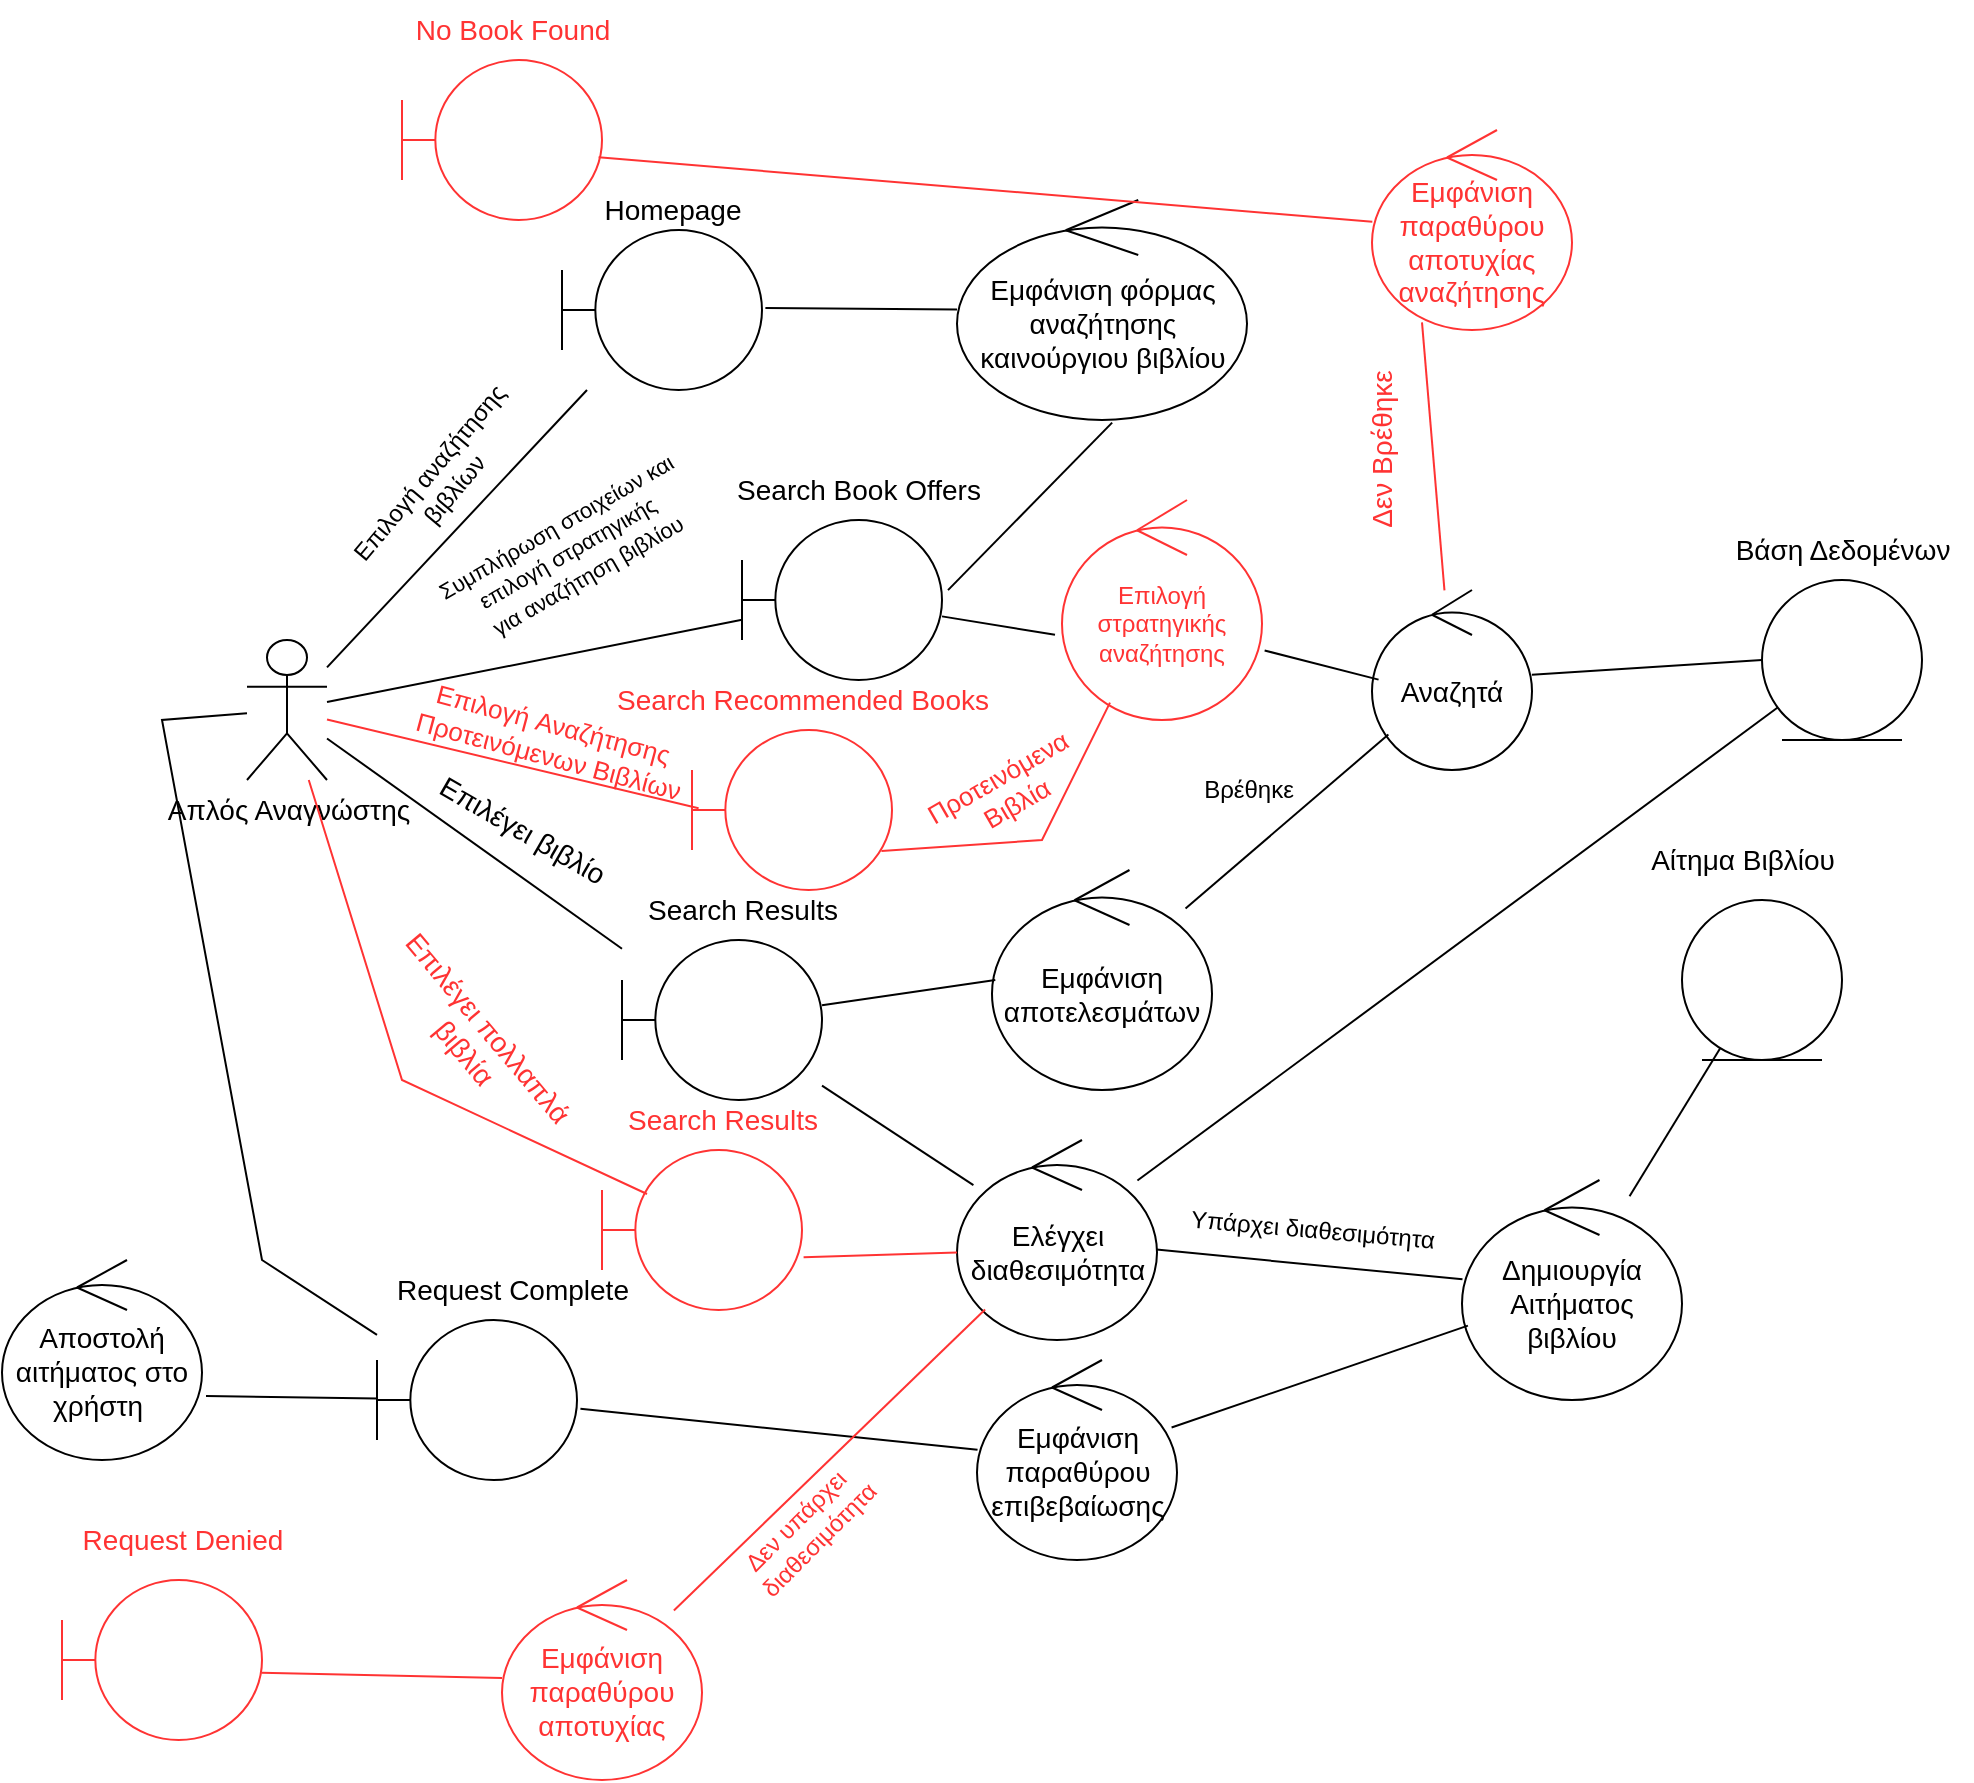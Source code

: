 <mxfile version="26.2.14">
  <diagram name="Page-1" id="1iTTIdzumYnYu7tgW8pY">
    <mxGraphModel dx="2276" dy="897" grid="1" gridSize="10" guides="1" tooltips="1" connect="1" arrows="1" fold="1" page="1" pageScale="1" pageWidth="850" pageHeight="1100" math="0" shadow="0">
      <root>
        <mxCell id="0" />
        <mxCell id="1" parent="0" />
        <mxCell id="l7MT872VKooE7eArClU3-1" value="&lt;font style=&quot;font-size: 14px;&quot;&gt;Απλός Αναγνώστης&lt;/font&gt;" style="shape=umlActor;verticalLabelPosition=bottom;verticalAlign=top;html=1;outlineConnect=0;" parent="1" vertex="1">
          <mxGeometry x="-57.5" y="320" width="40" height="70" as="geometry" />
        </mxCell>
        <mxCell id="l7MT872VKooE7eArClU3-2" value="" style="shape=umlBoundary;whiteSpace=wrap;html=1;" parent="1" vertex="1">
          <mxGeometry x="100" y="115" width="100" height="80" as="geometry" />
        </mxCell>
        <mxCell id="l7MT872VKooE7eArClU3-3" value="&lt;font style=&quot;font-size: 14px;&quot;&gt;Homepage&lt;/font&gt;" style="text;html=1;align=center;verticalAlign=middle;resizable=0;points=[];autosize=1;strokeColor=none;fillColor=none;" parent="1" vertex="1">
          <mxGeometry x="110" y="90" width="90" height="30" as="geometry" />
        </mxCell>
        <mxCell id="l7MT872VKooE7eArClU3-4" value="" style="endArrow=none;html=1;rounded=0;" parent="1" source="l7MT872VKooE7eArClU3-1" target="l7MT872VKooE7eArClU3-2" edge="1">
          <mxGeometry width="50" height="50" relative="1" as="geometry">
            <mxPoint y="350" as="sourcePoint" />
            <mxPoint x="187" y="240" as="targetPoint" />
          </mxGeometry>
        </mxCell>
        <mxCell id="l7MT872VKooE7eArClU3-5" value="&lt;font&gt;Επιλογή αναζήτησης&amp;nbsp;&lt;/font&gt;&lt;div&gt;&lt;font&gt;βιβλίων&lt;/font&gt;&lt;/div&gt;" style="text;html=1;align=center;verticalAlign=middle;resizable=0;points=[];autosize=1;strokeColor=none;fillColor=none;rotation=-50;" parent="1" vertex="1">
          <mxGeometry x="-30" y="220" width="140" height="40" as="geometry" />
        </mxCell>
        <mxCell id="Xi3O6kmKzdh9R9sVhrsC-1" value="" style="shape=umlBoundary;whiteSpace=wrap;html=1;" parent="1" vertex="1">
          <mxGeometry x="190" y="260" width="100" height="80" as="geometry" />
        </mxCell>
        <mxCell id="Xi3O6kmKzdh9R9sVhrsC-2" value="&lt;span style=&quot;font-size: 14px;&quot;&gt;Εμφάνιση φόρμας αναζήτησης καινούργιου βιβλίου&lt;/span&gt;" style="ellipse;shape=umlControl;whiteSpace=wrap;html=1;" parent="1" vertex="1">
          <mxGeometry x="297.5" y="100" width="145" height="110" as="geometry" />
        </mxCell>
        <mxCell id="Xi3O6kmKzdh9R9sVhrsC-3" value="" style="endArrow=none;html=1;rounded=0;entryX=0.535;entryY=1.012;entryDx=0;entryDy=0;entryPerimeter=0;exitX=1.03;exitY=0.438;exitDx=0;exitDy=0;exitPerimeter=0;" parent="1" source="Xi3O6kmKzdh9R9sVhrsC-1" target="Xi3O6kmKzdh9R9sVhrsC-2" edge="1">
          <mxGeometry width="50" height="50" relative="1" as="geometry">
            <mxPoint x="233" y="200" as="sourcePoint" />
            <mxPoint x="290" y="215" as="targetPoint" />
          </mxGeometry>
        </mxCell>
        <mxCell id="Xi3O6kmKzdh9R9sVhrsC-4" value="" style="endArrow=none;html=1;rounded=0;exitX=1.017;exitY=0.488;exitDx=0;exitDy=0;exitPerimeter=0;" parent="1" source="l7MT872VKooE7eArClU3-2" target="Xi3O6kmKzdh9R9sVhrsC-2" edge="1">
          <mxGeometry width="50" height="50" relative="1" as="geometry">
            <mxPoint x="225" y="150" as="sourcePoint" />
            <mxPoint x="275" y="100" as="targetPoint" />
          </mxGeometry>
        </mxCell>
        <mxCell id="Xi3O6kmKzdh9R9sVhrsC-6" value="&lt;font style=&quot;font-size: 14px;&quot;&gt;Search Book Offers&lt;/font&gt;" style="text;html=1;align=center;verticalAlign=middle;resizable=0;points=[];autosize=1;strokeColor=none;fillColor=none;" parent="1" vertex="1">
          <mxGeometry x="172.5" y="230" width="150" height="30" as="geometry" />
        </mxCell>
        <mxCell id="Xi3O6kmKzdh9R9sVhrsC-7" value="" style="ellipse;shape=umlEntity;whiteSpace=wrap;html=1;" parent="1" vertex="1">
          <mxGeometry x="700" y="290" width="80" height="80" as="geometry" />
        </mxCell>
        <mxCell id="Xi3O6kmKzdh9R9sVhrsC-8" value="&lt;font style=&quot;font-size: 14px;&quot;&gt;Βάση Δεδομένων&lt;/font&gt;" style="text;html=1;align=center;verticalAlign=middle;resizable=0;points=[];autosize=1;strokeColor=none;fillColor=none;" parent="1" vertex="1">
          <mxGeometry x="675" y="260" width="130" height="30" as="geometry" />
        </mxCell>
        <mxCell id="Xi3O6kmKzdh9R9sVhrsC-9" value="" style="endArrow=none;html=1;rounded=0;" parent="1" source="l7MT872VKooE7eArClU3-1" target="Xi3O6kmKzdh9R9sVhrsC-1" edge="1">
          <mxGeometry width="50" height="50" relative="1" as="geometry">
            <mxPoint x="60" y="370" as="sourcePoint" />
            <mxPoint x="110" y="320" as="targetPoint" />
          </mxGeometry>
        </mxCell>
        <mxCell id="Xi3O6kmKzdh9R9sVhrsC-10" value="&lt;font style=&quot;font-size: 11px;&quot;&gt;Συμπλήρωση στοιχείων και&amp;nbsp;&lt;/font&gt;&lt;div&gt;&lt;font style=&quot;font-size: 11px;&quot;&gt;επιλογή στρατηγικής&amp;nbsp;&amp;nbsp;&lt;/font&gt;&lt;div&gt;&lt;font style=&quot;font-size: 11px;&quot;&gt;για αναζήτηση βιβλίου&lt;/font&gt;&lt;/div&gt;&lt;/div&gt;" style="text;html=1;align=center;verticalAlign=middle;resizable=0;points=[];autosize=1;strokeColor=none;fillColor=none;rotation=-30;" parent="1" vertex="1">
          <mxGeometry x="25" y="245" width="160" height="60" as="geometry" />
        </mxCell>
        <mxCell id="Xi3O6kmKzdh9R9sVhrsC-11" value="&lt;font style=&quot;font-size: 14px;&quot;&gt;Αναζητά&lt;/font&gt;" style="ellipse;shape=umlControl;whiteSpace=wrap;html=1;" parent="1" vertex="1">
          <mxGeometry x="505" y="295" width="80" height="90" as="geometry" />
        </mxCell>
        <mxCell id="Xi3O6kmKzdh9R9sVhrsC-12" value="" style="endArrow=none;html=1;rounded=0;entryX=0;entryY=0.5;entryDx=0;entryDy=0;" parent="1" source="Xi3O6kmKzdh9R9sVhrsC-11" target="Xi3O6kmKzdh9R9sVhrsC-7" edge="1">
          <mxGeometry width="50" height="50" relative="1" as="geometry">
            <mxPoint x="222" y="179" as="sourcePoint" />
            <mxPoint x="285" y="177" as="targetPoint" />
          </mxGeometry>
        </mxCell>
        <mxCell id="Xi3O6kmKzdh9R9sVhrsC-13" value="" style="endArrow=none;html=1;rounded=0;entryX=-0.035;entryY=0.613;entryDx=0;entryDy=0;entryPerimeter=0;" parent="1" source="Xi3O6kmKzdh9R9sVhrsC-1" target="Gr1uQoJRg3DF9CmiDk03-1" edge="1">
          <mxGeometry width="50" height="50" relative="1" as="geometry">
            <mxPoint x="222" y="179" as="sourcePoint" />
            <mxPoint x="285" y="177" as="targetPoint" />
          </mxGeometry>
        </mxCell>
        <mxCell id="Xi3O6kmKzdh9R9sVhrsC-14" value="&lt;font style=&quot;font-size: 14px;&quot;&gt;Εμφάνιση αποτελεσμάτων&lt;/font&gt;" style="ellipse;shape=umlControl;whiteSpace=wrap;html=1;" parent="1" vertex="1">
          <mxGeometry x="315" y="435" width="110" height="110" as="geometry" />
        </mxCell>
        <mxCell id="Xi3O6kmKzdh9R9sVhrsC-15" value="" style="endArrow=none;html=1;rounded=0;" parent="1" source="Xi3O6kmKzdh9R9sVhrsC-14" target="Xi3O6kmKzdh9R9sVhrsC-11" edge="1">
          <mxGeometry width="50" height="50" relative="1" as="geometry">
            <mxPoint x="283" y="345" as="sourcePoint" />
            <mxPoint x="331" y="230" as="targetPoint" />
          </mxGeometry>
        </mxCell>
        <mxCell id="Xi3O6kmKzdh9R9sVhrsC-17" value="" style="shape=umlBoundary;whiteSpace=wrap;html=1;" parent="1" vertex="1">
          <mxGeometry x="130" y="470" width="100" height="80" as="geometry" />
        </mxCell>
        <mxCell id="Xi3O6kmKzdh9R9sVhrsC-18" value="&lt;font style=&quot;font-size: 14px;&quot;&gt;Search Results&lt;/font&gt;" style="text;html=1;align=center;verticalAlign=middle;resizable=0;points=[];autosize=1;strokeColor=none;fillColor=none;" parent="1" vertex="1">
          <mxGeometry x="130" y="440" width="120" height="30" as="geometry" />
        </mxCell>
        <mxCell id="Xi3O6kmKzdh9R9sVhrsC-19" value="" style="endArrow=none;html=1;rounded=0;entryX=0.015;entryY=0.5;entryDx=0;entryDy=0;entryPerimeter=0;" parent="1" source="Xi3O6kmKzdh9R9sVhrsC-17" target="Xi3O6kmKzdh9R9sVhrsC-14" edge="1">
          <mxGeometry width="50" height="50" relative="1" as="geometry">
            <mxPoint x="250" y="489.5" as="sourcePoint" />
            <mxPoint x="330" y="489.5" as="targetPoint" />
          </mxGeometry>
        </mxCell>
        <mxCell id="Xi3O6kmKzdh9R9sVhrsC-21" value="" style="endArrow=none;html=1;rounded=0;" parent="1" source="Xi3O6kmKzdh9R9sVhrsC-17" target="l7MT872VKooE7eArClU3-1" edge="1">
          <mxGeometry width="50" height="50" relative="1" as="geometry">
            <mxPoint x="283" y="345" as="sourcePoint" />
            <mxPoint x="331" y="230" as="targetPoint" />
          </mxGeometry>
        </mxCell>
        <mxCell id="Xi3O6kmKzdh9R9sVhrsC-22" value="&lt;font style=&quot;font-size: 14px;&quot;&gt;Επιλέγει βιβλίο&lt;/font&gt;" style="text;html=1;align=center;verticalAlign=middle;resizable=0;points=[];autosize=1;strokeColor=none;fillColor=none;rotation=30;" parent="1" vertex="1">
          <mxGeometry x="20" y="400" width="120" height="30" as="geometry" />
        </mxCell>
        <mxCell id="Xi3O6kmKzdh9R9sVhrsC-23" value="&lt;font style=&quot;font-size: 14px;&quot;&gt;Ελέγχει διαθεσιμότητα&lt;/font&gt;" style="ellipse;shape=umlControl;whiteSpace=wrap;html=1;" parent="1" vertex="1">
          <mxGeometry x="297.5" y="570" width="100" height="100" as="geometry" />
        </mxCell>
        <mxCell id="Xi3O6kmKzdh9R9sVhrsC-24" value="" style="endArrow=none;html=1;rounded=0;" parent="1" source="Xi3O6kmKzdh9R9sVhrsC-17" target="Xi3O6kmKzdh9R9sVhrsC-23" edge="1">
          <mxGeometry width="50" height="50" relative="1" as="geometry">
            <mxPoint x="260" y="500" as="sourcePoint" />
            <mxPoint x="347" y="500" as="targetPoint" />
          </mxGeometry>
        </mxCell>
        <mxCell id="Xi3O6kmKzdh9R9sVhrsC-25" value="&lt;font style=&quot;font-size: 14px;&quot;&gt;Δημιουργία Αιτήματος βιβλίου&lt;/font&gt;" style="ellipse;shape=umlControl;whiteSpace=wrap;html=1;" parent="1" vertex="1">
          <mxGeometry x="550" y="590" width="110" height="110" as="geometry" />
        </mxCell>
        <mxCell id="Xi3O6kmKzdh9R9sVhrsC-26" value="" style="ellipse;shape=umlEntity;whiteSpace=wrap;html=1;" parent="1" vertex="1">
          <mxGeometry x="660" y="450" width="80" height="80" as="geometry" />
        </mxCell>
        <mxCell id="Xi3O6kmKzdh9R9sVhrsC-27" value="&lt;font style=&quot;font-size: 14px;&quot;&gt;Αίτημα Βιβλίου&lt;/font&gt;" style="text;html=1;align=center;verticalAlign=middle;resizable=0;points=[];autosize=1;strokeColor=none;fillColor=none;" parent="1" vertex="1">
          <mxGeometry x="630" y="415" width="120" height="30" as="geometry" />
        </mxCell>
        <mxCell id="Xi3O6kmKzdh9R9sVhrsC-28" value="" style="endArrow=none;html=1;rounded=0;" parent="1" source="Xi3O6kmKzdh9R9sVhrsC-25" target="Xi3O6kmKzdh9R9sVhrsC-26" edge="1">
          <mxGeometry width="50" height="50" relative="1" as="geometry">
            <mxPoint x="253" y="540" as="sourcePoint" />
            <mxPoint x="313" y="596" as="targetPoint" />
          </mxGeometry>
        </mxCell>
        <mxCell id="Xi3O6kmKzdh9R9sVhrsC-29" value="" style="endArrow=none;html=1;rounded=0;" parent="1" source="Xi3O6kmKzdh9R9sVhrsC-23" target="Xi3O6kmKzdh9R9sVhrsC-25" edge="1">
          <mxGeometry width="50" height="50" relative="1" as="geometry">
            <mxPoint x="263" y="550" as="sourcePoint" />
            <mxPoint x="323" y="606" as="targetPoint" />
          </mxGeometry>
        </mxCell>
        <mxCell id="Xi3O6kmKzdh9R9sVhrsC-30" value="" style="shape=umlBoundary;whiteSpace=wrap;html=1;" parent="1" vertex="1">
          <mxGeometry x="7.5" y="660" width="100" height="80" as="geometry" />
        </mxCell>
        <mxCell id="Xi3O6kmKzdh9R9sVhrsC-31" value="&lt;font style=&quot;font-size: 14px;&quot;&gt;Request Complete&lt;/font&gt;" style="text;html=1;align=center;verticalAlign=middle;resizable=0;points=[];autosize=1;strokeColor=none;fillColor=none;" parent="1" vertex="1">
          <mxGeometry x="5" y="630" width="140" height="30" as="geometry" />
        </mxCell>
        <mxCell id="Xi3O6kmKzdh9R9sVhrsC-34" value="" style="endArrow=none;html=1;rounded=0;" parent="1" source="Xi3O6kmKzdh9R9sVhrsC-23" target="Xi3O6kmKzdh9R9sVhrsC-7" edge="1">
          <mxGeometry width="50" height="50" relative="1" as="geometry">
            <mxPoint x="576" y="588" as="sourcePoint" />
            <mxPoint x="620" y="600" as="targetPoint" />
          </mxGeometry>
        </mxCell>
        <mxCell id="Xi3O6kmKzdh9R9sVhrsC-35" value="&lt;font&gt;Υπάρχει διαθεσιμότητα&lt;/font&gt;" style="text;html=1;align=center;verticalAlign=middle;resizable=0;points=[];autosize=1;strokeColor=none;fillColor=none;rotation=5;" parent="1" vertex="1">
          <mxGeometry x="400" y="600" width="150" height="30" as="geometry" />
        </mxCell>
        <mxCell id="Xi3O6kmKzdh9R9sVhrsC-36" value="" style="endArrow=none;html=1;rounded=0;" parent="1" source="Xi3O6kmKzdh9R9sVhrsC-25" target="Xi3O6kmKzdh9R9sVhrsC-38" edge="1">
          <mxGeometry width="50" height="50" relative="1" as="geometry">
            <mxPoint x="290" y="620" as="sourcePoint" />
            <mxPoint x="145" y="618" as="targetPoint" />
          </mxGeometry>
        </mxCell>
        <mxCell id="Xi3O6kmKzdh9R9sVhrsC-37" value="" style="endArrow=none;html=1;rounded=0;" parent="1" source="Xi3O6kmKzdh9R9sVhrsC-30" target="l7MT872VKooE7eArClU3-1" edge="1">
          <mxGeometry width="50" height="50" relative="1" as="geometry">
            <mxPoint x="160" y="469" as="sourcePoint" />
            <mxPoint x="-130" y="380" as="targetPoint" />
            <Array as="points">
              <mxPoint x="-50" y="630" />
              <mxPoint x="-100" y="360" />
            </Array>
          </mxGeometry>
        </mxCell>
        <mxCell id="Xi3O6kmKzdh9R9sVhrsC-38" value="&lt;font style=&quot;font-size: 14px;&quot;&gt;Εμφάνιση παραθύρου επιβεβαίωσης&lt;/font&gt;" style="ellipse;shape=umlControl;whiteSpace=wrap;html=1;" parent="1" vertex="1">
          <mxGeometry x="307.5" y="680" width="100" height="100" as="geometry" />
        </mxCell>
        <mxCell id="Xi3O6kmKzdh9R9sVhrsC-39" value="" style="endArrow=none;html=1;rounded=0;entryX=1.017;entryY=0.554;entryDx=0;entryDy=0;entryPerimeter=0;" parent="1" source="Xi3O6kmKzdh9R9sVhrsC-38" target="Xi3O6kmKzdh9R9sVhrsC-30" edge="1">
          <mxGeometry width="50" height="50" relative="1" as="geometry">
            <mxPoint x="563" y="673" as="sourcePoint" />
            <mxPoint x="415" y="724" as="targetPoint" />
          </mxGeometry>
        </mxCell>
        <mxCell id="Xi3O6kmKzdh9R9sVhrsC-42" value="&lt;font style=&quot;font-size: 14px;&quot;&gt;Εμφάνιση παραθύρου αποτυχίας&lt;/font&gt;" style="ellipse;shape=umlControl;whiteSpace=wrap;html=1;strokeColor=#FF3333;fontColor=#FF3333;" parent="1" vertex="1">
          <mxGeometry x="70" y="790" width="100" height="100" as="geometry" />
        </mxCell>
        <mxCell id="Xi3O6kmKzdh9R9sVhrsC-43" value="" style="endArrow=none;html=1;rounded=0;strokeColor=#FF3333;" parent="1" source="Xi3O6kmKzdh9R9sVhrsC-23" target="Xi3O6kmKzdh9R9sVhrsC-42" edge="1">
          <mxGeometry width="50" height="50" relative="1" as="geometry">
            <mxPoint x="255" y="540" as="sourcePoint" />
            <mxPoint x="320" y="597" as="targetPoint" />
          </mxGeometry>
        </mxCell>
        <mxCell id="Xi3O6kmKzdh9R9sVhrsC-44" value="" style="shape=umlBoundary;whiteSpace=wrap;html=1;strokeColor=#FF3333;" parent="1" vertex="1">
          <mxGeometry x="-150" y="790" width="100" height="80" as="geometry" />
        </mxCell>
        <mxCell id="Xi3O6kmKzdh9R9sVhrsC-45" value="&lt;font style=&quot;font-size: 14px;&quot;&gt;Request Denied&lt;/font&gt;" style="text;html=1;align=center;verticalAlign=middle;resizable=0;points=[];autosize=1;strokeColor=none;fillColor=none;fontColor=#FF3333;" parent="1" vertex="1">
          <mxGeometry x="-150" y="755" width="120" height="30" as="geometry" />
        </mxCell>
        <mxCell id="Xi3O6kmKzdh9R9sVhrsC-46" value="" style="endArrow=none;html=1;rounded=0;entryX=0.997;entryY=0.579;entryDx=0;entryDy=0;entryPerimeter=0;fontColor=#FF3333;strokeColor=#FF3333;" parent="1" source="Xi3O6kmKzdh9R9sVhrsC-42" target="Xi3O6kmKzdh9R9sVhrsC-44" edge="1">
          <mxGeometry width="50" height="50" relative="1" as="geometry">
            <mxPoint x="322" y="665" as="sourcePoint" />
            <mxPoint x="166" y="815" as="targetPoint" />
          </mxGeometry>
        </mxCell>
        <mxCell id="Xi3O6kmKzdh9R9sVhrsC-47" value="&lt;font&gt;Δεν υπάρχει&amp;nbsp;&lt;/font&gt;&lt;div&gt;&lt;font&gt;διαθεσιμότητα&lt;/font&gt;&lt;/div&gt;" style="text;html=1;align=center;verticalAlign=middle;resizable=0;points=[];autosize=1;strokeColor=none;fillColor=none;rotation=-45;fontColor=#FF3333;" parent="1" vertex="1">
          <mxGeometry x="172.5" y="745" width="100" height="40" as="geometry" />
        </mxCell>
        <mxCell id="Xi3O6kmKzdh9R9sVhrsC-49" value="Βρέθηκε" style="text;html=1;align=center;verticalAlign=middle;resizable=0;points=[];autosize=1;strokeColor=none;fillColor=none;rotation=0;" parent="1" vertex="1">
          <mxGeometry x="407.5" y="380" width="70" height="30" as="geometry" />
        </mxCell>
        <mxCell id="Xi3O6kmKzdh9R9sVhrsC-50" value="" style="endArrow=none;html=1;rounded=0;exitX=0.25;exitY=0.962;exitDx=0;exitDy=0;exitPerimeter=0;strokeColor=#FF3333;" parent="1" source="Xi3O6kmKzdh9R9sVhrsC-53" target="Xi3O6kmKzdh9R9sVhrsC-11" edge="1">
          <mxGeometry width="50" height="50" relative="1" as="geometry">
            <mxPoint x="520" y="190" as="sourcePoint" />
            <mxPoint x="394" y="395" as="targetPoint" />
          </mxGeometry>
        </mxCell>
        <mxCell id="Xi3O6kmKzdh9R9sVhrsC-52" value="&lt;font style=&quot;font-size: 14px;&quot;&gt;Δεν Βρέθηκε&lt;/font&gt;" style="text;html=1;align=center;verticalAlign=middle;resizable=0;points=[];autosize=1;strokeColor=none;fillColor=none;rotation=-90;fontColor=#FF3333;" parent="1" vertex="1">
          <mxGeometry x="460" y="210" width="100" height="30" as="geometry" />
        </mxCell>
        <mxCell id="Xi3O6kmKzdh9R9sVhrsC-53" value="&lt;font style=&quot;font-size: 14px; color: rgb(255, 51, 51);&quot;&gt;Εμφάνιση παραθύρου αποτυχίας αναζήτησης&lt;/font&gt;" style="ellipse;shape=umlControl;whiteSpace=wrap;html=1;strokeColor=#FF3333;" parent="1" vertex="1">
          <mxGeometry x="505" y="65" width="100" height="100" as="geometry" />
        </mxCell>
        <mxCell id="Xi3O6kmKzdh9R9sVhrsC-54" value="" style="shape=umlBoundary;whiteSpace=wrap;html=1;strokeColor=#FF3333;" parent="1" vertex="1">
          <mxGeometry x="20" y="30" width="100" height="80" as="geometry" />
        </mxCell>
        <mxCell id="Xi3O6kmKzdh9R9sVhrsC-55" value="" style="endArrow=none;html=1;rounded=0;strokeColor=#FF3333;entryX=0.983;entryY=0.608;entryDx=0;entryDy=0;entryPerimeter=0;" parent="1" source="Xi3O6kmKzdh9R9sVhrsC-53" target="Xi3O6kmKzdh9R9sVhrsC-54" edge="1">
          <mxGeometry width="50" height="50" relative="1" as="geometry">
            <mxPoint x="525" y="196" as="sourcePoint" />
            <mxPoint x="427" y="317" as="targetPoint" />
          </mxGeometry>
        </mxCell>
        <mxCell id="Xi3O6kmKzdh9R9sVhrsC-57" value="&lt;font style=&quot;font-size: 14px;&quot;&gt;No Book Found&lt;/font&gt;" style="text;html=1;align=center;verticalAlign=middle;resizable=0;points=[];autosize=1;strokeColor=none;fillColor=none;fontColor=#FF3333;" parent="1" vertex="1">
          <mxGeometry x="15" width="120" height="30" as="geometry" />
        </mxCell>
        <mxCell id="Xi3O6kmKzdh9R9sVhrsC-61" value="" style="shape=umlBoundary;whiteSpace=wrap;html=1;fontColor=#FF3333;strokeColor=#FF3333;" parent="1" vertex="1">
          <mxGeometry x="120" y="575" width="100" height="80" as="geometry" />
        </mxCell>
        <mxCell id="Xi3O6kmKzdh9R9sVhrsC-62" value="&lt;font style=&quot;font-size: 14px;&quot;&gt;Search Results&lt;/font&gt;" style="text;html=1;align=center;verticalAlign=middle;resizable=0;points=[];autosize=1;strokeColor=none;fillColor=none;fontColor=#FF3333;" parent="1" vertex="1">
          <mxGeometry x="120" y="545" width="120" height="30" as="geometry" />
        </mxCell>
        <mxCell id="Xi3O6kmKzdh9R9sVhrsC-63" value="&lt;font style=&quot;font-size: 14px;&quot;&gt;Επιλέγει&amp;nbsp;&lt;/font&gt;&lt;span style=&quot;font-size: 14px; background-color: transparent; color: light-dark(rgb(255, 51, 51), rgb(255, 119, 119));&quot;&gt;πολλαπλά&amp;nbsp;&lt;/span&gt;&lt;div&gt;&lt;span style=&quot;font-size: 14px; background-color: transparent; color: light-dark(rgb(255, 51, 51), rgb(255, 119, 119));&quot;&gt;βιβλία&lt;/span&gt;&lt;/div&gt;" style="text;html=1;align=center;verticalAlign=middle;resizable=0;points=[];autosize=1;strokeColor=none;fillColor=none;rotation=50;fontColor=#FF3333;" parent="1" vertex="1">
          <mxGeometry x="-17.5" y="495" width="150" height="50" as="geometry" />
        </mxCell>
        <mxCell id="Xi3O6kmKzdh9R9sVhrsC-64" value="" style="endArrow=none;html=1;rounded=0;exitX=0.225;exitY=0.275;exitDx=0;exitDy=0;exitPerimeter=0;fontColor=#FF3333;strokeColor=#FF3333;" parent="1" source="Xi3O6kmKzdh9R9sVhrsC-61" target="l7MT872VKooE7eArClU3-1" edge="1">
          <mxGeometry width="50" height="50" relative="1" as="geometry">
            <mxPoint x="160" y="469" as="sourcePoint" />
            <mxPoint x="10" y="377" as="targetPoint" />
            <Array as="points">
              <mxPoint x="20" y="540" />
            </Array>
          </mxGeometry>
        </mxCell>
        <mxCell id="Xi3O6kmKzdh9R9sVhrsC-65" value="" style="endArrow=none;html=1;rounded=0;entryX=0;entryY=0.562;entryDx=0;entryDy=0;entryPerimeter=0;exitX=1.008;exitY=0.671;exitDx=0;exitDy=0;exitPerimeter=0;strokeColor=#FF3333;" parent="1" source="Xi3O6kmKzdh9R9sVhrsC-61" target="Xi3O6kmKzdh9R9sVhrsC-23" edge="1">
          <mxGeometry width="50" height="50" relative="1" as="geometry">
            <mxPoint x="260" y="500" as="sourcePoint" />
            <mxPoint x="327" y="500" as="targetPoint" />
          </mxGeometry>
        </mxCell>
        <mxCell id="Xi3O6kmKzdh9R9sVhrsC-66" value="&lt;font style=&quot;font-size: 14px;&quot;&gt;Αποστολή αιτήματος στο χρήστη&amp;nbsp;&lt;/font&gt;" style="ellipse;shape=umlControl;whiteSpace=wrap;html=1;" parent="1" vertex="1">
          <mxGeometry x="-180" y="630" width="100" height="100" as="geometry" />
        </mxCell>
        <mxCell id="Xi3O6kmKzdh9R9sVhrsC-67" value="" style="endArrow=none;html=1;rounded=0;entryX=1.02;entryY=0.68;entryDx=0;entryDy=0;entryPerimeter=0;" parent="1" source="Xi3O6kmKzdh9R9sVhrsC-30" target="Xi3O6kmKzdh9R9sVhrsC-66" edge="1">
          <mxGeometry width="50" height="50" relative="1" as="geometry">
            <mxPoint x="160" y="469" as="sourcePoint" />
            <mxPoint x="10" y="377" as="targetPoint" />
          </mxGeometry>
        </mxCell>
        <mxCell id="Gr1uQoJRg3DF9CmiDk03-1" value="&lt;font style=&quot;&quot;&gt;Επιλογή στρατηγικής&lt;/font&gt;&lt;div&gt;&lt;font style=&quot;&quot;&gt;αναζήτησης&lt;/font&gt;&lt;/div&gt;" style="ellipse;shape=umlControl;whiteSpace=wrap;html=1;strokeColor=#FF3333;fontColor=#FF3333;" parent="1" vertex="1">
          <mxGeometry x="350" y="250" width="100" height="110" as="geometry" />
        </mxCell>
        <mxCell id="Gr1uQoJRg3DF9CmiDk03-2" value="" style="endArrow=none;html=1;rounded=0;entryX=0.041;entryY=0.498;entryDx=0;entryDy=0;entryPerimeter=0;exitX=1.013;exitY=0.684;exitDx=0;exitDy=0;exitPerimeter=0;" parent="1" source="Gr1uQoJRg3DF9CmiDk03-1" target="Xi3O6kmKzdh9R9sVhrsC-11" edge="1">
          <mxGeometry width="50" height="50" relative="1" as="geometry">
            <mxPoint x="280" y="351" as="sourcePoint" />
            <mxPoint x="347" y="351" as="targetPoint" />
          </mxGeometry>
        </mxCell>
        <mxCell id="Gr1uQoJRg3DF9CmiDk03-3" value="" style="endArrow=none;html=1;rounded=0;exitX=0.24;exitY=0.921;exitDx=0;exitDy=0;exitPerimeter=0;entryX=0.947;entryY=0.757;entryDx=0;entryDy=0;entryPerimeter=0;strokeColor=#FF3333;fontColor=#FF3333;" parent="1" source="Gr1uQoJRg3DF9CmiDk03-1" target="Gr1uQoJRg3DF9CmiDk03-5" edge="1">
          <mxGeometry width="50" height="50" relative="1" as="geometry">
            <mxPoint x="451" y="355" as="sourcePoint" />
            <mxPoint x="280" y="410" as="targetPoint" />
            <Array as="points">
              <mxPoint x="340" y="420" />
            </Array>
          </mxGeometry>
        </mxCell>
        <mxCell id="Gr1uQoJRg3DF9CmiDk03-4" value="&lt;font&gt;Προτεινόμενα&amp;nbsp;&lt;/font&gt;&lt;div&gt;&lt;font&gt;Βιβλία&lt;/font&gt;&lt;/div&gt;" style="text;html=1;align=center;verticalAlign=middle;resizable=0;points=[];autosize=1;strokeColor=none;fillColor=none;rotation=-30;fontColor=#FF3333;fontSize=13;" parent="1" vertex="1">
          <mxGeometry x="267.5" y="375" width="110" height="40" as="geometry" />
        </mxCell>
        <mxCell id="Gr1uQoJRg3DF9CmiDk03-5" value="" style="shape=umlBoundary;whiteSpace=wrap;html=1;strokeColor=#FF3333;" parent="1" vertex="1">
          <mxGeometry x="165" y="365" width="100" height="80" as="geometry" />
        </mxCell>
        <mxCell id="Gr1uQoJRg3DF9CmiDk03-7" value="" style="endArrow=none;html=1;rounded=0;entryX=0.033;entryY=0.489;entryDx=0;entryDy=0;entryPerimeter=0;strokeColor=#FF3333;" parent="1" target="Gr1uQoJRg3DF9CmiDk03-5" edge="1" source="l7MT872VKooE7eArClU3-1">
          <mxGeometry width="50" height="50" relative="1" as="geometry">
            <mxPoint x="10" y="361" as="sourcePoint" />
            <mxPoint x="185" y="328" as="targetPoint" />
          </mxGeometry>
        </mxCell>
        <mxCell id="Gr1uQoJRg3DF9CmiDk03-8" value="&lt;font&gt;Επιλογή&amp;nbsp;&lt;/font&gt;&lt;span style=&quot;background-color: transparent;&quot;&gt;Αναζήτησης&amp;nbsp;&lt;/span&gt;&lt;div&gt;&lt;span style=&quot;background-color: transparent;&quot;&gt;Προτεινόμενων&amp;nbsp;&lt;/span&gt;&lt;span style=&quot;background-color: transparent;&quot;&gt;Βιβλίων&lt;/span&gt;&lt;/div&gt;" style="text;html=1;align=center;verticalAlign=middle;resizable=0;points=[];autosize=1;strokeColor=none;fillColor=none;rotation=15;fontColor=#FF3333;fontSize=13;" parent="1" vertex="1">
          <mxGeometry x="15" y="350" width="160" height="40" as="geometry" />
        </mxCell>
        <mxCell id="Gr1uQoJRg3DF9CmiDk03-10" value="&lt;font style=&quot;&quot;&gt;&lt;font&gt;&lt;span style=&quot;line-height: 115%;&quot;&gt;Search Recommend&lt;/span&gt;&lt;span lang=&quot;EN-US&quot; style=&quot;font-family: Calibri, sans-serif;&quot;&gt;ed&amp;nbsp;&lt;/span&gt;&lt;/font&gt;&lt;span style=&quot;font-family: Calibri, sans-serif; background-color: transparent;&quot;&gt;Books&lt;/span&gt;&lt;/font&gt;" style="text;html=1;align=center;verticalAlign=middle;resizable=0;points=[];autosize=1;strokeColor=none;fillColor=none;fontSize=14;fontColor=#FF3333;" parent="1" vertex="1">
          <mxGeometry x="120" y="335" width="200" height="30" as="geometry" />
        </mxCell>
      </root>
    </mxGraphModel>
  </diagram>
</mxfile>
